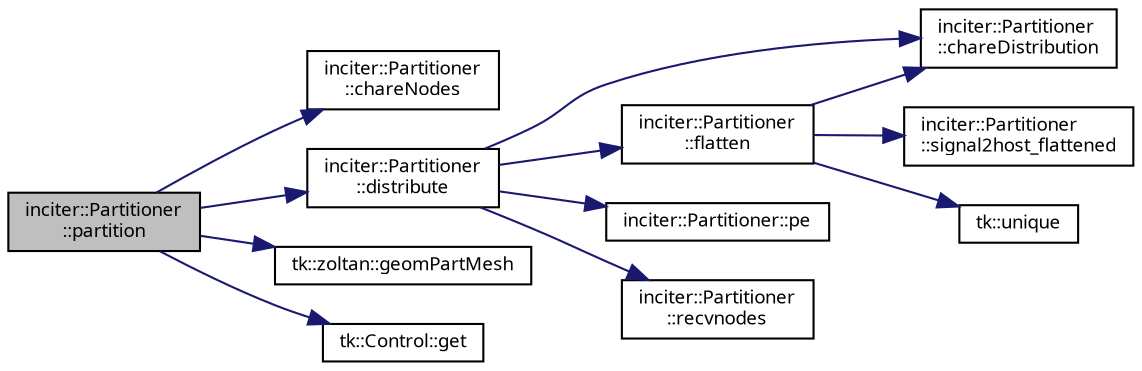 digraph "inciter::Partitioner::partition"
{
 // INTERACTIVE_SVG=YES
  bgcolor="transparent";
  edge [fontname="sans-serif",fontsize="9",labelfontname="sans-serif",labelfontsize="9"];
  node [fontname="sans-serif",fontsize="9",shape=record];
  rankdir="LR";
  Node1 [label="inciter::Partitioner\l::partition",height=0.2,width=0.4,color="black", fillcolor="grey75", style="filled", fontcolor="black"];
  Node1 -> Node2 [color="midnightblue",fontsize="9",style="solid",fontname="sans-serif"];
  Node2 [label="inciter::Partitioner\l::chareNodes",height=0.2,width=0.4,color="black",URL="$classinciter_1_1_partitioner.html#a61cbe90a4acc00a6874fd0aedc743377"];
  Node1 -> Node3 [color="midnightblue",fontsize="9",style="solid",fontname="sans-serif"];
  Node3 [label="inciter::Partitioner\l::distribute",height=0.2,width=0.4,color="black",URL="$classinciter_1_1_partitioner.html#a754ec2ed241b9ec78b01b84e270df254"];
  Node3 -> Node4 [color="midnightblue",fontsize="9",style="solid",fontname="sans-serif"];
  Node4 [label="inciter::Partitioner\l::chareDistribution",height=0.2,width=0.4,color="black",URL="$classinciter_1_1_partitioner.html#a9e96c88d1373b6c3c878022a7b428ff0"];
  Node3 -> Node5 [color="midnightblue",fontsize="9",style="solid",fontname="sans-serif"];
  Node5 [label="inciter::Partitioner\l::flatten",height=0.2,width=0.4,color="black",URL="$classinciter_1_1_partitioner.html#ac5d8fc6bfcf39a2a4bf7414df3a8fff8",tooltip="Prepare owned mesh node IDs for reordering. "];
  Node5 -> Node4 [color="midnightblue",fontsize="9",style="solid",fontname="sans-serif"];
  Node5 -> Node6 [color="midnightblue",fontsize="9",style="solid",fontname="sans-serif"];
  Node6 [label="inciter::Partitioner\l::signal2host_flattened",height=0.2,width=0.4,color="black",URL="$classinciter_1_1_partitioner.html#aed8c5c5a41ca8b3e608a2d678d0bc74f",tooltip="Signal host that we are ready for computing the communication map, required for parallel distributed ..."];
  Node5 -> Node7 [color="midnightblue",fontsize="9",style="solid",fontname="sans-serif"];
  Node7 [label="tk::unique",height=0.2,width=0.4,color="black",URL="$namespacetk.html#a87af1b002bc711716bd170a714bda211"];
  Node3 -> Node8 [color="midnightblue",fontsize="9",style="solid",fontname="sans-serif"];
  Node8 [label="inciter::Partitioner::pe",height=0.2,width=0.4,color="black",URL="$classinciter_1_1_partitioner.html#ae910cfcec84dc903e4245f046b2acf3c"];
  Node3 -> Node9 [color="midnightblue",fontsize="9",style="solid",fontname="sans-serif"];
  Node9 [label="inciter::Partitioner\l::recvnodes",height=0.2,width=0.4,color="black",URL="$classinciter_1_1_partitioner.html#ad86702672127c44131db862907418b18"];
  Node1 -> Node10 [color="midnightblue",fontsize="9",style="solid",fontname="sans-serif"];
  Node10 [label="tk::zoltan::geomPartMesh",height=0.2,width=0.4,color="black",URL="$namespacetk_1_1zoltan.html#aed39aba24cadd698c01e18e95fd964b7",tooltip="Partition mesh using Zoltan2 with a geometric partitioner, such as RCB, RIB. "];
  Node1 -> Node11 [color="midnightblue",fontsize="9",style="solid",fontname="sans-serif"];
  Node11 [label="tk::Control::get",height=0.2,width=0.4,color="black",URL="$classtk_1_1_control.html#a85c14acef1b9de96946fcf2ab7c08721",tooltip="Const-ref accessor to single element at 1st level. "];
}
